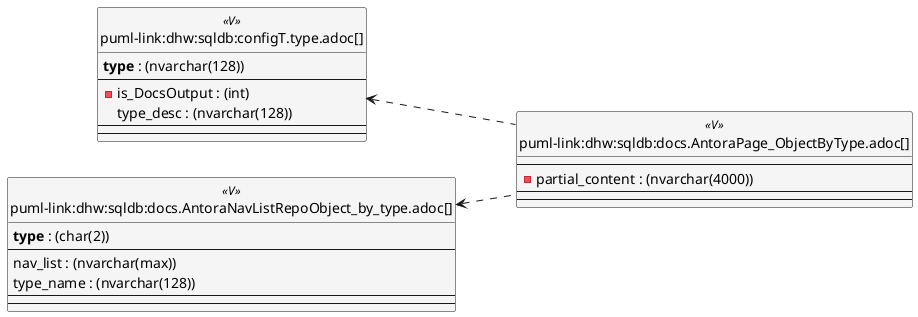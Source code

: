 @startuml
left to right direction
'top to bottom direction
hide circle
'avoide "." issues:
set namespaceSeparator none


skinparam class {
  BackgroundColor White
  BackgroundColor<<FN>> Yellow
  BackgroundColor<<FS>> Yellow
  BackgroundColor<<FT>> LightGray
  BackgroundColor<<IF>> Yellow
  BackgroundColor<<IS>> Yellow
  BackgroundColor<<P>> Aqua
  BackgroundColor<<PC>> Aqua
  BackgroundColor<<SN>> Yellow
  BackgroundColor<<SO>> SlateBlue
  BackgroundColor<<TF>> LightGray
  BackgroundColor<<TR>> Tomato
  BackgroundColor<<U>> White
  BackgroundColor<<V>> WhiteSmoke
  BackgroundColor<<X>> Aqua
  BackgroundColor<<external>> AliceBlue
}


entity "puml-link:dhw:sqldb:configT.type.adoc[]" as configT.type << V >> {
  **type** : (nvarchar(128))
  --
  - is_DocsOutput : (int)
  type_desc : (nvarchar(128))
  --
  --
}

entity "puml-link:dhw:sqldb:docs.AntoraNavListRepoObject_by_type.adoc[]" as docs.AntoraNavListRepoObject_by_type << V >> {
  **type** : (char(2))
  --
  nav_list : (nvarchar(max))
  type_name : (nvarchar(128))
  --
  --
}

entity "puml-link:dhw:sqldb:docs.AntoraPage_ObjectByType.adoc[]" as docs.AntoraPage_ObjectByType << V >> {
  --
  - partial_content : (nvarchar(4000))
  --
  --
}

configT.type <.. docs.AntoraPage_ObjectByType
docs.AntoraNavListRepoObject_by_type <.. docs.AntoraPage_ObjectByType

@enduml

